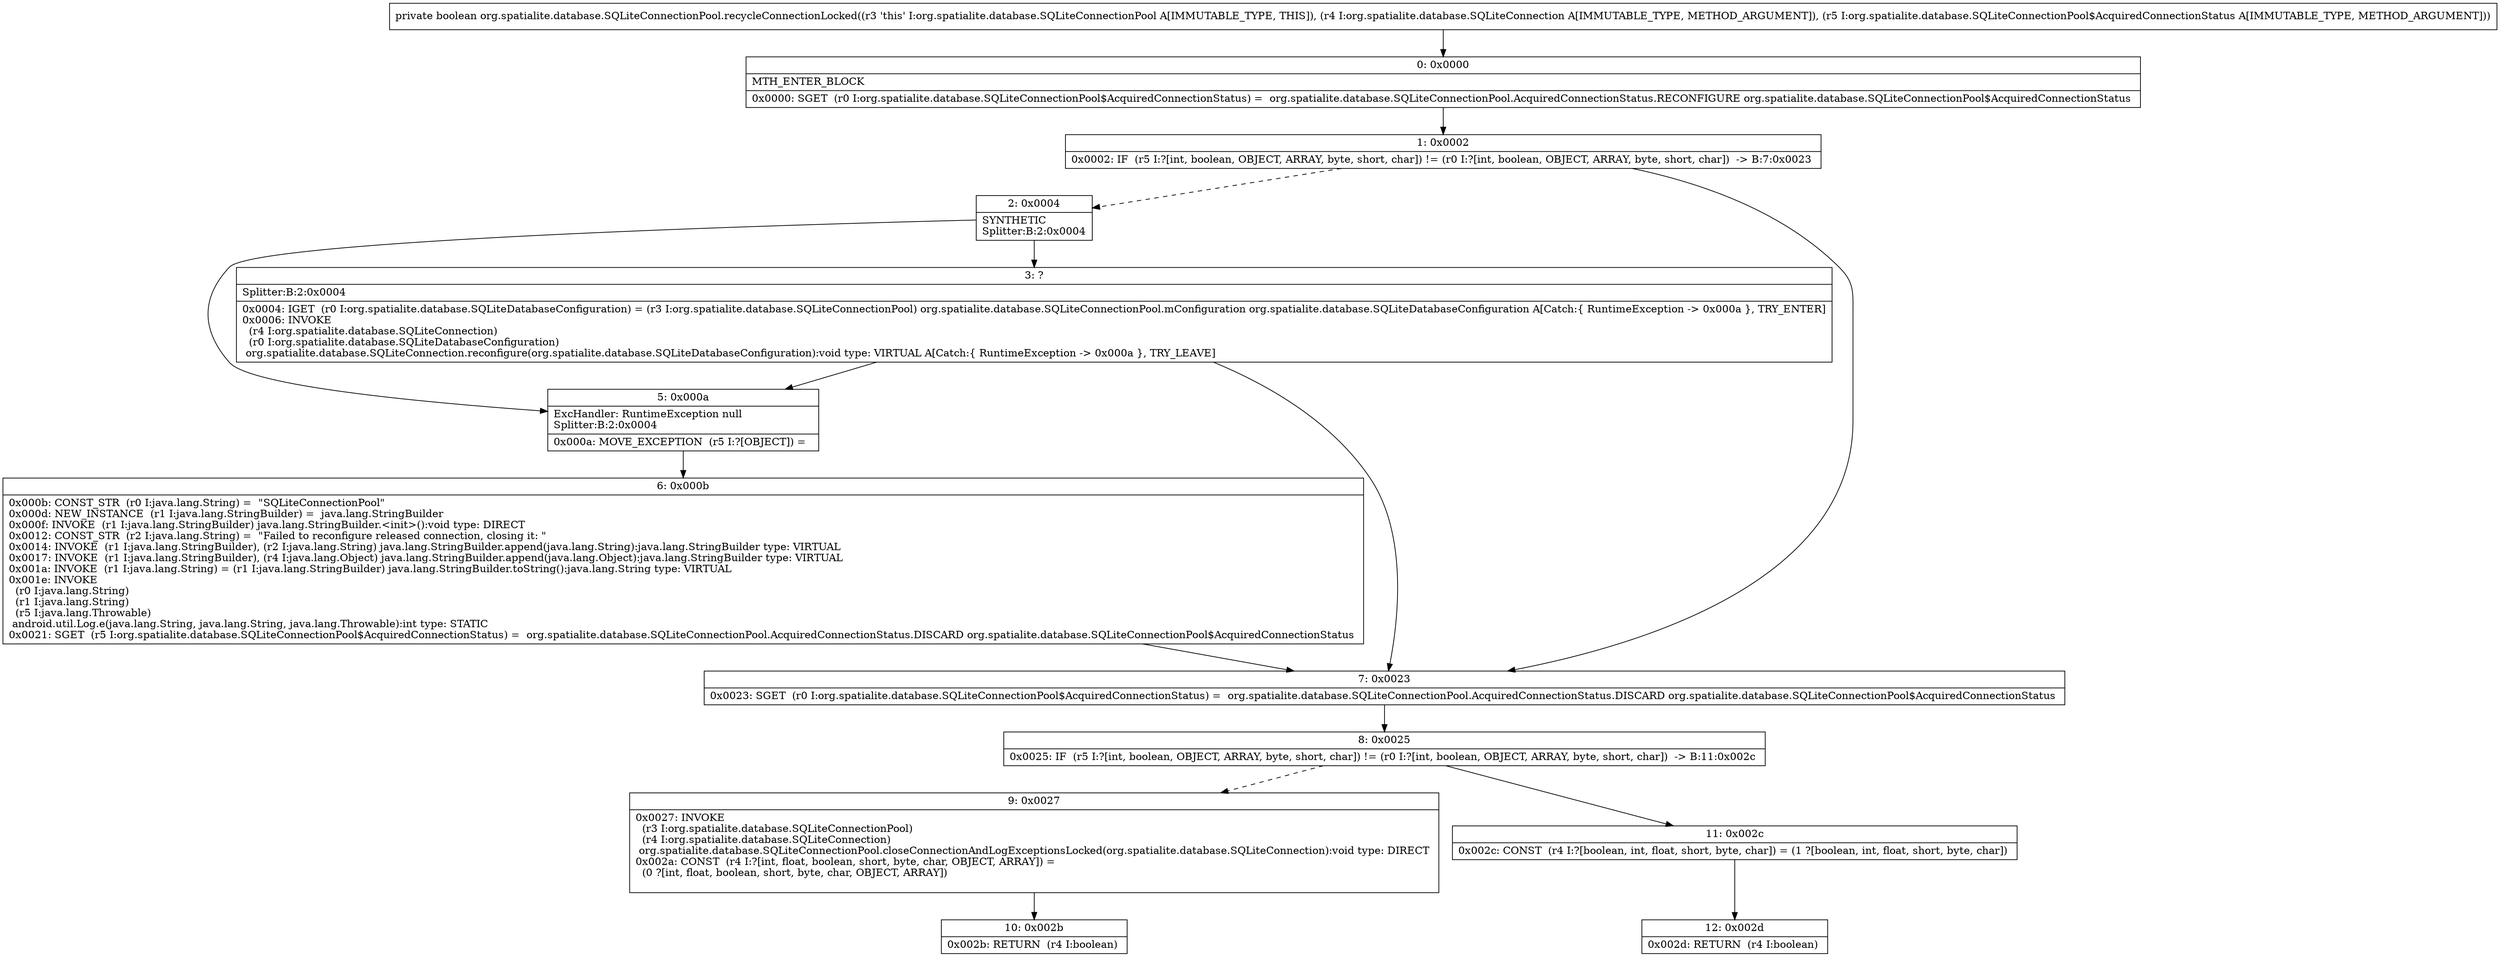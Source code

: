 digraph "CFG fororg.spatialite.database.SQLiteConnectionPool.recycleConnectionLocked(Lorg\/spatialite\/database\/SQLiteConnection;Lorg\/spatialite\/database\/SQLiteConnectionPool$AcquiredConnectionStatus;)Z" {
Node_0 [shape=record,label="{0\:\ 0x0000|MTH_ENTER_BLOCK\l|0x0000: SGET  (r0 I:org.spatialite.database.SQLiteConnectionPool$AcquiredConnectionStatus) =  org.spatialite.database.SQLiteConnectionPool.AcquiredConnectionStatus.RECONFIGURE org.spatialite.database.SQLiteConnectionPool$AcquiredConnectionStatus \l}"];
Node_1 [shape=record,label="{1\:\ 0x0002|0x0002: IF  (r5 I:?[int, boolean, OBJECT, ARRAY, byte, short, char]) != (r0 I:?[int, boolean, OBJECT, ARRAY, byte, short, char])  \-\> B:7:0x0023 \l}"];
Node_2 [shape=record,label="{2\:\ 0x0004|SYNTHETIC\lSplitter:B:2:0x0004\l}"];
Node_3 [shape=record,label="{3\:\ ?|Splitter:B:2:0x0004\l|0x0004: IGET  (r0 I:org.spatialite.database.SQLiteDatabaseConfiguration) = (r3 I:org.spatialite.database.SQLiteConnectionPool) org.spatialite.database.SQLiteConnectionPool.mConfiguration org.spatialite.database.SQLiteDatabaseConfiguration A[Catch:\{ RuntimeException \-\> 0x000a \}, TRY_ENTER]\l0x0006: INVOKE  \l  (r4 I:org.spatialite.database.SQLiteConnection)\l  (r0 I:org.spatialite.database.SQLiteDatabaseConfiguration)\l org.spatialite.database.SQLiteConnection.reconfigure(org.spatialite.database.SQLiteDatabaseConfiguration):void type: VIRTUAL A[Catch:\{ RuntimeException \-\> 0x000a \}, TRY_LEAVE]\l}"];
Node_5 [shape=record,label="{5\:\ 0x000a|ExcHandler: RuntimeException null\lSplitter:B:2:0x0004\l|0x000a: MOVE_EXCEPTION  (r5 I:?[OBJECT]) =  \l}"];
Node_6 [shape=record,label="{6\:\ 0x000b|0x000b: CONST_STR  (r0 I:java.lang.String) =  \"SQLiteConnectionPool\" \l0x000d: NEW_INSTANCE  (r1 I:java.lang.StringBuilder) =  java.lang.StringBuilder \l0x000f: INVOKE  (r1 I:java.lang.StringBuilder) java.lang.StringBuilder.\<init\>():void type: DIRECT \l0x0012: CONST_STR  (r2 I:java.lang.String) =  \"Failed to reconfigure released connection, closing it: \" \l0x0014: INVOKE  (r1 I:java.lang.StringBuilder), (r2 I:java.lang.String) java.lang.StringBuilder.append(java.lang.String):java.lang.StringBuilder type: VIRTUAL \l0x0017: INVOKE  (r1 I:java.lang.StringBuilder), (r4 I:java.lang.Object) java.lang.StringBuilder.append(java.lang.Object):java.lang.StringBuilder type: VIRTUAL \l0x001a: INVOKE  (r1 I:java.lang.String) = (r1 I:java.lang.StringBuilder) java.lang.StringBuilder.toString():java.lang.String type: VIRTUAL \l0x001e: INVOKE  \l  (r0 I:java.lang.String)\l  (r1 I:java.lang.String)\l  (r5 I:java.lang.Throwable)\l android.util.Log.e(java.lang.String, java.lang.String, java.lang.Throwable):int type: STATIC \l0x0021: SGET  (r5 I:org.spatialite.database.SQLiteConnectionPool$AcquiredConnectionStatus) =  org.spatialite.database.SQLiteConnectionPool.AcquiredConnectionStatus.DISCARD org.spatialite.database.SQLiteConnectionPool$AcquiredConnectionStatus \l}"];
Node_7 [shape=record,label="{7\:\ 0x0023|0x0023: SGET  (r0 I:org.spatialite.database.SQLiteConnectionPool$AcquiredConnectionStatus) =  org.spatialite.database.SQLiteConnectionPool.AcquiredConnectionStatus.DISCARD org.spatialite.database.SQLiteConnectionPool$AcquiredConnectionStatus \l}"];
Node_8 [shape=record,label="{8\:\ 0x0025|0x0025: IF  (r5 I:?[int, boolean, OBJECT, ARRAY, byte, short, char]) != (r0 I:?[int, boolean, OBJECT, ARRAY, byte, short, char])  \-\> B:11:0x002c \l}"];
Node_9 [shape=record,label="{9\:\ 0x0027|0x0027: INVOKE  \l  (r3 I:org.spatialite.database.SQLiteConnectionPool)\l  (r4 I:org.spatialite.database.SQLiteConnection)\l org.spatialite.database.SQLiteConnectionPool.closeConnectionAndLogExceptionsLocked(org.spatialite.database.SQLiteConnection):void type: DIRECT \l0x002a: CONST  (r4 I:?[int, float, boolean, short, byte, char, OBJECT, ARRAY]) = \l  (0 ?[int, float, boolean, short, byte, char, OBJECT, ARRAY])\l \l}"];
Node_10 [shape=record,label="{10\:\ 0x002b|0x002b: RETURN  (r4 I:boolean) \l}"];
Node_11 [shape=record,label="{11\:\ 0x002c|0x002c: CONST  (r4 I:?[boolean, int, float, short, byte, char]) = (1 ?[boolean, int, float, short, byte, char]) \l}"];
Node_12 [shape=record,label="{12\:\ 0x002d|0x002d: RETURN  (r4 I:boolean) \l}"];
MethodNode[shape=record,label="{private boolean org.spatialite.database.SQLiteConnectionPool.recycleConnectionLocked((r3 'this' I:org.spatialite.database.SQLiteConnectionPool A[IMMUTABLE_TYPE, THIS]), (r4 I:org.spatialite.database.SQLiteConnection A[IMMUTABLE_TYPE, METHOD_ARGUMENT]), (r5 I:org.spatialite.database.SQLiteConnectionPool$AcquiredConnectionStatus A[IMMUTABLE_TYPE, METHOD_ARGUMENT])) }"];
MethodNode -> Node_0;
Node_0 -> Node_1;
Node_1 -> Node_2[style=dashed];
Node_1 -> Node_7;
Node_2 -> Node_3;
Node_2 -> Node_5;
Node_3 -> Node_5;
Node_3 -> Node_7;
Node_5 -> Node_6;
Node_6 -> Node_7;
Node_7 -> Node_8;
Node_8 -> Node_9[style=dashed];
Node_8 -> Node_11;
Node_9 -> Node_10;
Node_11 -> Node_12;
}

